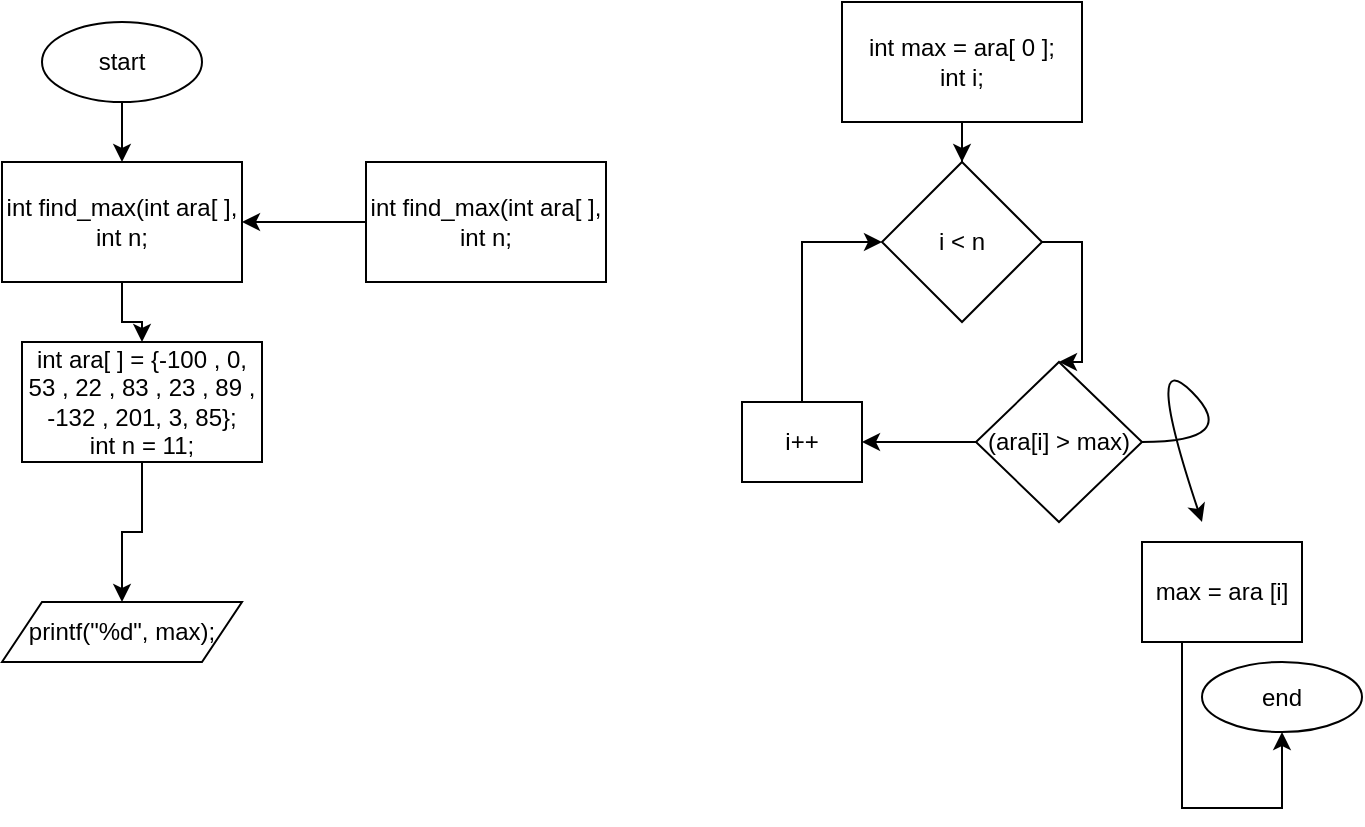 <mxfile version="20.8.15" type="github">
  <diagram id="C5RBs43oDa-KdzZeNtuy" name="Page-1">
    <mxGraphModel dx="797" dy="1632" grid="1" gridSize="10" guides="1" tooltips="1" connect="1" arrows="1" fold="1" page="1" pageScale="1" pageWidth="827" pageHeight="1169" math="0" shadow="0">
      <root>
        <mxCell id="WIyWlLk6GJQsqaUBKTNV-0" />
        <mxCell id="WIyWlLk6GJQsqaUBKTNV-1" parent="WIyWlLk6GJQsqaUBKTNV-0" />
        <mxCell id="pyEeHlHQqV8qRi74q65P-4" value="" style="edgeStyle=orthogonalEdgeStyle;rounded=0;orthogonalLoop=1;jettySize=auto;html=1;" edge="1" parent="WIyWlLk6GJQsqaUBKTNV-1" source="pyEeHlHQqV8qRi74q65P-0" target="pyEeHlHQqV8qRi74q65P-3">
          <mxGeometry relative="1" as="geometry" />
        </mxCell>
        <mxCell id="pyEeHlHQqV8qRi74q65P-0" value="start" style="ellipse;whiteSpace=wrap;html=1;" vertex="1" parent="WIyWlLk6GJQsqaUBKTNV-1">
          <mxGeometry x="360" y="-1150" width="80" height="40" as="geometry" />
        </mxCell>
        <mxCell id="pyEeHlHQqV8qRi74q65P-6" value="" style="edgeStyle=orthogonalEdgeStyle;rounded=0;orthogonalLoop=1;jettySize=auto;html=1;" edge="1" parent="WIyWlLk6GJQsqaUBKTNV-1" source="pyEeHlHQqV8qRi74q65P-3" target="pyEeHlHQqV8qRi74q65P-5">
          <mxGeometry relative="1" as="geometry" />
        </mxCell>
        <mxCell id="pyEeHlHQqV8qRi74q65P-3" value="int find_max(int ara[ ], int n;" style="whiteSpace=wrap;html=1;" vertex="1" parent="WIyWlLk6GJQsqaUBKTNV-1">
          <mxGeometry x="340" y="-1080" width="120" height="60" as="geometry" />
        </mxCell>
        <mxCell id="pyEeHlHQqV8qRi74q65P-17" style="edgeStyle=orthogonalEdgeStyle;rounded=0;orthogonalLoop=1;jettySize=auto;html=1;exitX=0.5;exitY=1;exitDx=0;exitDy=0;" edge="1" parent="WIyWlLk6GJQsqaUBKTNV-1" source="pyEeHlHQqV8qRi74q65P-5" target="pyEeHlHQqV8qRi74q65P-9">
          <mxGeometry relative="1" as="geometry" />
        </mxCell>
        <mxCell id="pyEeHlHQqV8qRi74q65P-5" value="int ara[ ] = {-100 , 0, 53 , 22 , 83 , 23 , 89 , -132 , 201, 3, 85};&lt;br&gt;int n = 11;" style="whiteSpace=wrap;html=1;" vertex="1" parent="WIyWlLk6GJQsqaUBKTNV-1">
          <mxGeometry x="350" y="-990" width="120" height="60" as="geometry" />
        </mxCell>
        <mxCell id="pyEeHlHQqV8qRi74q65P-9" value="printf(&quot;%d&quot;, max);" style="shape=parallelogram;perimeter=parallelogramPerimeter;whiteSpace=wrap;html=1;fixedSize=1;" vertex="1" parent="WIyWlLk6GJQsqaUBKTNV-1">
          <mxGeometry x="340" y="-860" width="120" height="30" as="geometry" />
        </mxCell>
        <mxCell id="pyEeHlHQqV8qRi74q65P-16" style="edgeStyle=orthogonalEdgeStyle;rounded=0;orthogonalLoop=1;jettySize=auto;html=1;entryX=1;entryY=0.5;entryDx=0;entryDy=0;" edge="1" parent="WIyWlLk6GJQsqaUBKTNV-1" source="pyEeHlHQqV8qRi74q65P-14" target="pyEeHlHQqV8qRi74q65P-3">
          <mxGeometry relative="1" as="geometry" />
        </mxCell>
        <mxCell id="pyEeHlHQqV8qRi74q65P-14" value="int find_max(int ara[ ], int n;" style="whiteSpace=wrap;html=1;" vertex="1" parent="WIyWlLk6GJQsqaUBKTNV-1">
          <mxGeometry x="522" y="-1080" width="120" height="60" as="geometry" />
        </mxCell>
        <mxCell id="pyEeHlHQqV8qRi74q65P-24" value="" style="edgeStyle=orthogonalEdgeStyle;rounded=0;orthogonalLoop=1;jettySize=auto;html=1;" edge="1" parent="WIyWlLk6GJQsqaUBKTNV-1" source="pyEeHlHQqV8qRi74q65P-22" target="pyEeHlHQqV8qRi74q65P-23">
          <mxGeometry relative="1" as="geometry" />
        </mxCell>
        <mxCell id="pyEeHlHQqV8qRi74q65P-22" value="int max = ara[ 0 ];&lt;br&gt;int i;" style="rounded=0;whiteSpace=wrap;html=1;" vertex="1" parent="WIyWlLk6GJQsqaUBKTNV-1">
          <mxGeometry x="760" y="-1160" width="120" height="60" as="geometry" />
        </mxCell>
        <mxCell id="pyEeHlHQqV8qRi74q65P-27" style="edgeStyle=orthogonalEdgeStyle;rounded=0;orthogonalLoop=1;jettySize=auto;html=1;exitX=1;exitY=0.5;exitDx=0;exitDy=0;entryX=0.5;entryY=0;entryDx=0;entryDy=0;" edge="1" parent="WIyWlLk6GJQsqaUBKTNV-1" source="pyEeHlHQqV8qRi74q65P-23" target="pyEeHlHQqV8qRi74q65P-25">
          <mxGeometry relative="1" as="geometry" />
        </mxCell>
        <mxCell id="pyEeHlHQqV8qRi74q65P-23" value="i &amp;lt; n" style="rhombus;whiteSpace=wrap;html=1;rounded=0;" vertex="1" parent="WIyWlLk6GJQsqaUBKTNV-1">
          <mxGeometry x="780" y="-1080" width="80" height="80" as="geometry" />
        </mxCell>
        <mxCell id="pyEeHlHQqV8qRi74q65P-36" style="edgeStyle=orthogonalEdgeStyle;rounded=0;orthogonalLoop=1;jettySize=auto;html=1;exitX=0;exitY=0.5;exitDx=0;exitDy=0;entryX=1;entryY=0.5;entryDx=0;entryDy=0;" edge="1" parent="WIyWlLk6GJQsqaUBKTNV-1" source="pyEeHlHQqV8qRi74q65P-25" target="pyEeHlHQqV8qRi74q65P-35">
          <mxGeometry relative="1" as="geometry" />
        </mxCell>
        <mxCell id="pyEeHlHQqV8qRi74q65P-25" value="(ara[i] &amp;gt; max)" style="rhombus;whiteSpace=wrap;html=1;rounded=0;" vertex="1" parent="WIyWlLk6GJQsqaUBKTNV-1">
          <mxGeometry x="827" y="-980" width="83" height="80" as="geometry" />
        </mxCell>
        <mxCell id="pyEeHlHQqV8qRi74q65P-31" value="" style="edgeStyle=orthogonalEdgeStyle;rounded=0;orthogonalLoop=1;jettySize=auto;html=1;" edge="1" parent="WIyWlLk6GJQsqaUBKTNV-1" source="pyEeHlHQqV8qRi74q65P-29" target="pyEeHlHQqV8qRi74q65P-30">
          <mxGeometry relative="1" as="geometry">
            <Array as="points">
              <mxPoint x="930" y="-757" />
            </Array>
          </mxGeometry>
        </mxCell>
        <mxCell id="pyEeHlHQqV8qRi74q65P-29" value="max = ara [i]" style="rounded=0;whiteSpace=wrap;html=1;" vertex="1" parent="WIyWlLk6GJQsqaUBKTNV-1">
          <mxGeometry x="910" y="-890" width="80" height="50" as="geometry" />
        </mxCell>
        <mxCell id="pyEeHlHQqV8qRi74q65P-30" value="end" style="ellipse;whiteSpace=wrap;html=1;rounded=0;" vertex="1" parent="WIyWlLk6GJQsqaUBKTNV-1">
          <mxGeometry x="940" y="-830" width="80" height="35" as="geometry" />
        </mxCell>
        <mxCell id="pyEeHlHQqV8qRi74q65P-34" value="" style="curved=1;endArrow=classic;html=1;rounded=0;" edge="1" parent="WIyWlLk6GJQsqaUBKTNV-1">
          <mxGeometry width="50" height="50" relative="1" as="geometry">
            <mxPoint x="910" y="-940" as="sourcePoint" />
            <mxPoint x="940" y="-900" as="targetPoint" />
            <Array as="points">
              <mxPoint x="960" y="-940" />
              <mxPoint x="910" y="-990" />
            </Array>
          </mxGeometry>
        </mxCell>
        <mxCell id="pyEeHlHQqV8qRi74q65P-37" style="edgeStyle=orthogonalEdgeStyle;rounded=0;orthogonalLoop=1;jettySize=auto;html=1;exitX=0.5;exitY=0;exitDx=0;exitDy=0;entryX=0;entryY=0.5;entryDx=0;entryDy=0;" edge="1" parent="WIyWlLk6GJQsqaUBKTNV-1" source="pyEeHlHQqV8qRi74q65P-35" target="pyEeHlHQqV8qRi74q65P-23">
          <mxGeometry relative="1" as="geometry" />
        </mxCell>
        <mxCell id="pyEeHlHQqV8qRi74q65P-35" value="i++" style="rounded=0;whiteSpace=wrap;html=1;" vertex="1" parent="WIyWlLk6GJQsqaUBKTNV-1">
          <mxGeometry x="710" y="-960" width="60" height="40" as="geometry" />
        </mxCell>
      </root>
    </mxGraphModel>
  </diagram>
</mxfile>
